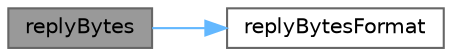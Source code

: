 digraph "replyBytes"
{
 // LATEX_PDF_SIZE
  bgcolor="transparent";
  edge [fontname=Helvetica,fontsize=10,labelfontname=Helvetica,labelfontsize=10];
  node [fontname=Helvetica,fontsize=10,shape=box,height=0.2,width=0.4];
  rankdir="LR";
  Node1 [id="Node000001",label="replyBytes",height=0.2,width=0.4,color="gray40", fillcolor="grey60", style="filled", fontcolor="black",tooltip="回复字节。"];
  Node1 -> Node2 [id="edge1_Node000001_Node000002",color="steelblue1",style="solid",tooltip=" "];
  Node2 [id="Node000002",label="replyBytesFormat",height=0.2,width=0.4,color="grey40", fillcolor="white", style="filled",URL="$jqhttpserver_8cpp.html#a4facfeb02dc481ea95091ba34a435fe3",tooltip=" "];
}
